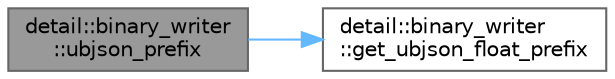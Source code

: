 digraph "detail::binary_writer::ubjson_prefix"
{
 // LATEX_PDF_SIZE
  bgcolor="transparent";
  edge [fontname=Helvetica,fontsize=10,labelfontname=Helvetica,labelfontsize=10];
  node [fontname=Helvetica,fontsize=10,shape=box,height=0.2,width=0.4];
  rankdir="LR";
  Node1 [id="Node000001",label="detail::binary_writer\l::ubjson_prefix",height=0.2,width=0.4,color="gray40", fillcolor="grey60", style="filled", fontcolor="black",tooltip="determine the type prefix of container values"];
  Node1 -> Node2 [id="edge1_Node000001_Node000002",color="steelblue1",style="solid",tooltip=" "];
  Node2 [id="Node000002",label="detail::binary_writer\l::get_ubjson_float_prefix",height=0.2,width=0.4,color="grey40", fillcolor="white", style="filled",URL="$classdetail_1_1binary__writer.html#ab695ec5f8626b333a681c15adf5ab5e4",tooltip=" "];
}
